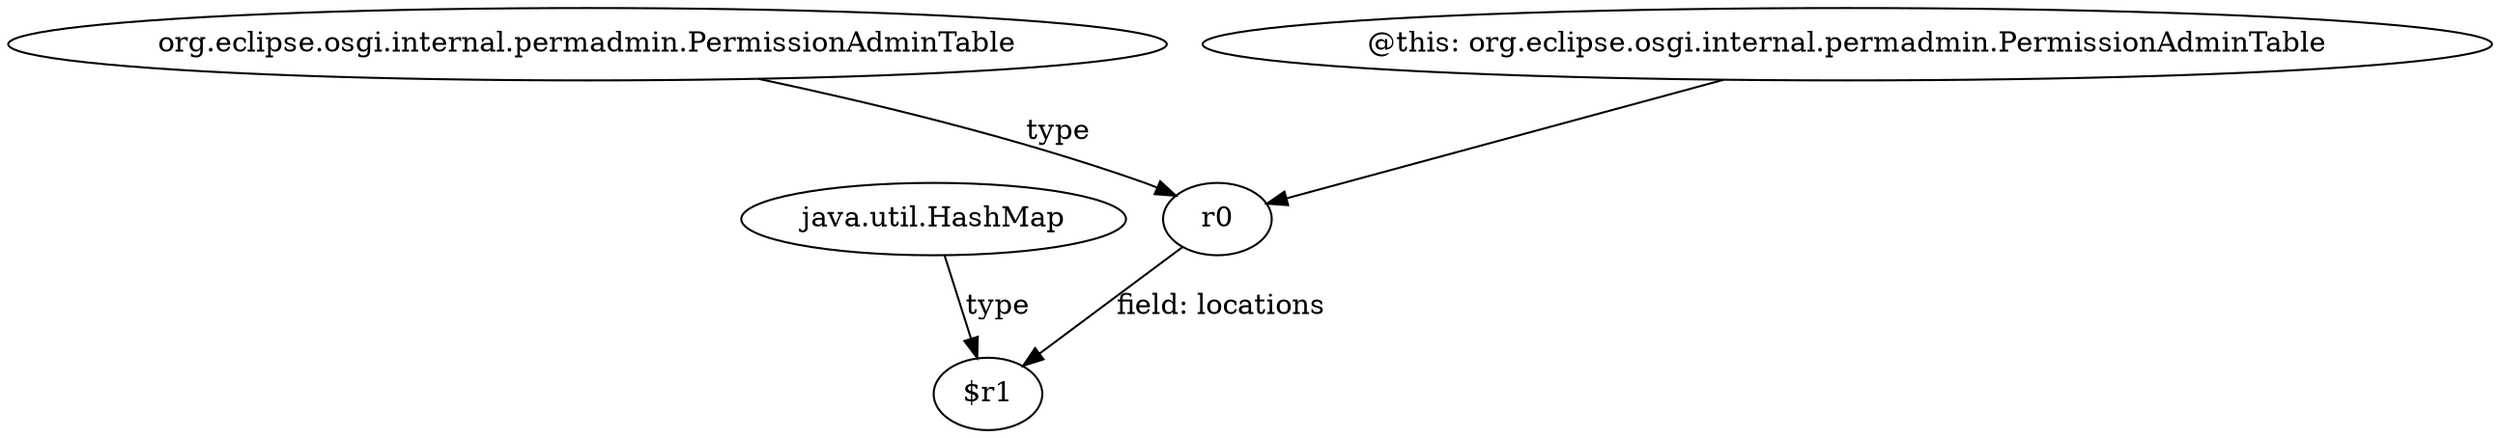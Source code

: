 digraph g {
0[label="java.util.HashMap"]
1[label="$r1"]
0->1[label="type"]
2[label="org.eclipse.osgi.internal.permadmin.PermissionAdminTable"]
3[label="r0"]
2->3[label="type"]
3->1[label="field: locations"]
4[label="@this: org.eclipse.osgi.internal.permadmin.PermissionAdminTable"]
4->3[label=""]
}